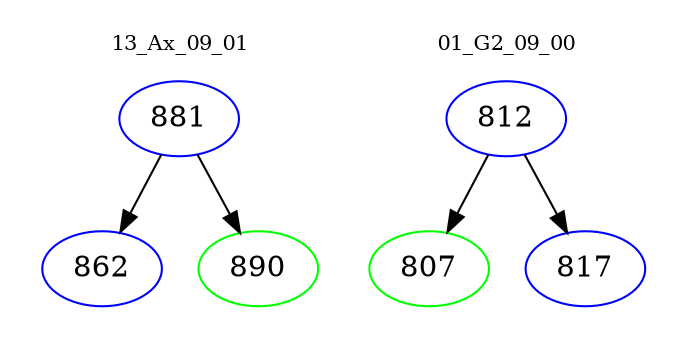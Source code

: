 digraph{
subgraph cluster_0 {
color = white
label = "13_Ax_09_01";
fontsize=10;
T0_881 [label="881", color="blue"]
T0_881 -> T0_862 [color="black"]
T0_862 [label="862", color="blue"]
T0_881 -> T0_890 [color="black"]
T0_890 [label="890", color="green"]
}
subgraph cluster_1 {
color = white
label = "01_G2_09_00";
fontsize=10;
T1_812 [label="812", color="blue"]
T1_812 -> T1_807 [color="black"]
T1_807 [label="807", color="green"]
T1_812 -> T1_817 [color="black"]
T1_817 [label="817", color="blue"]
}
}
